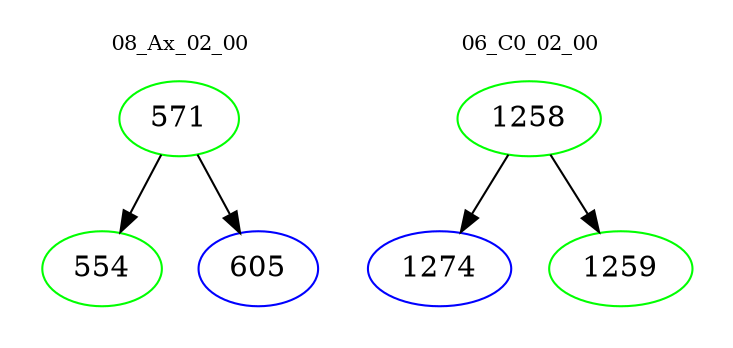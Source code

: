 digraph{
subgraph cluster_0 {
color = white
label = "08_Ax_02_00";
fontsize=10;
T0_571 [label="571", color="green"]
T0_571 -> T0_554 [color="black"]
T0_554 [label="554", color="green"]
T0_571 -> T0_605 [color="black"]
T0_605 [label="605", color="blue"]
}
subgraph cluster_1 {
color = white
label = "06_C0_02_00";
fontsize=10;
T1_1258 [label="1258", color="green"]
T1_1258 -> T1_1274 [color="black"]
T1_1274 [label="1274", color="blue"]
T1_1258 -> T1_1259 [color="black"]
T1_1259 [label="1259", color="green"]
}
}
